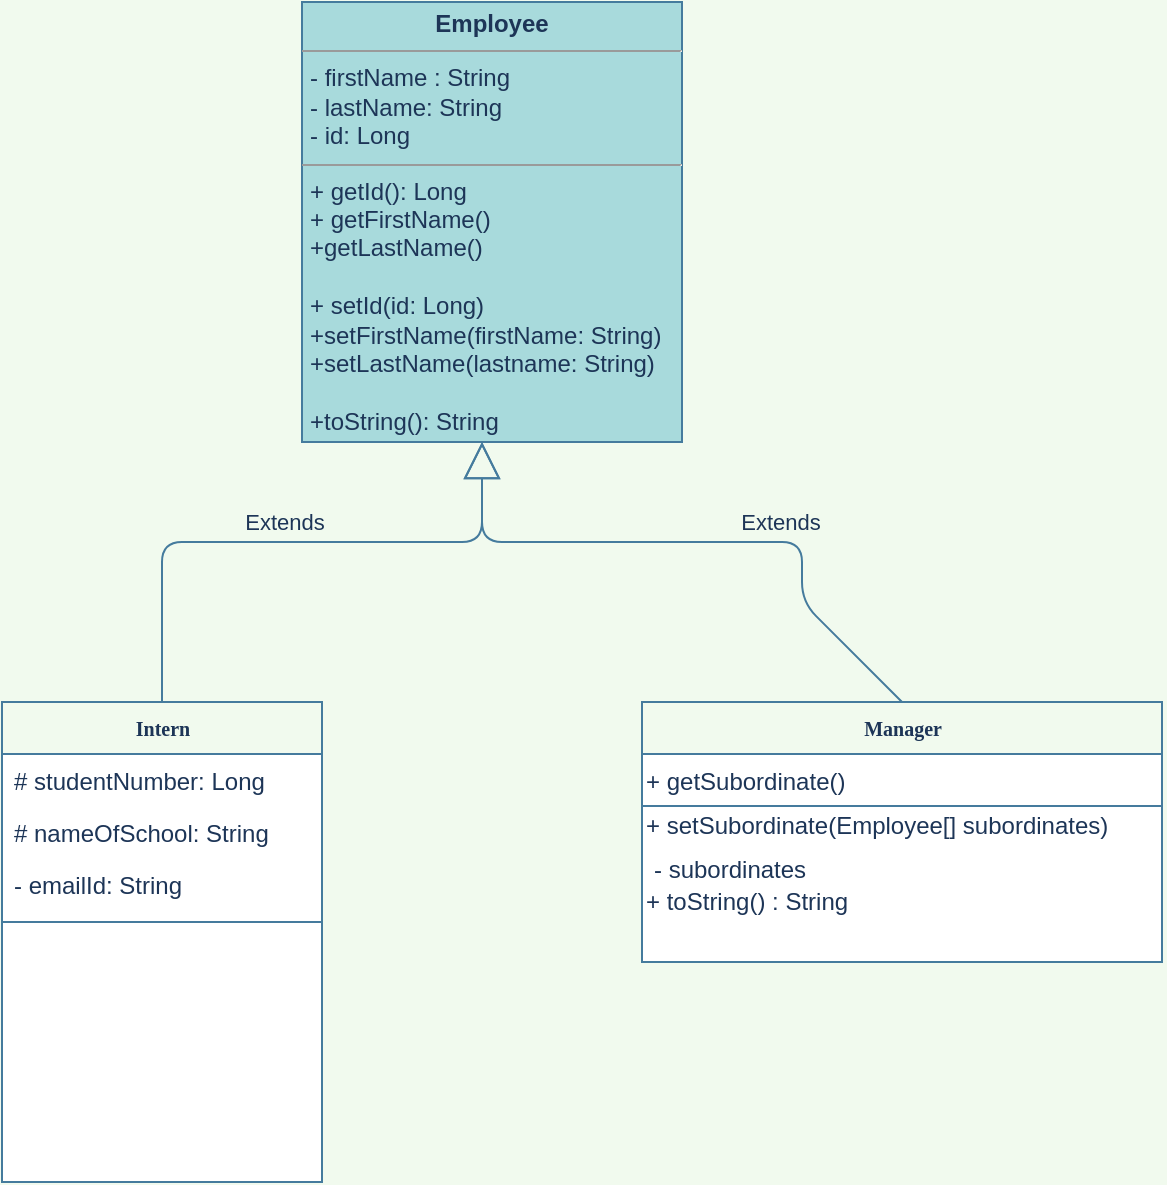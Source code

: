 <mxfile version="14.2.7" type="github">
  <diagram name="Page-1" id="c4acf3e9-155e-7222-9cf6-157b1a14988f">
    <mxGraphModel dx="585" dy="323" grid="1" gridSize="10" guides="1" tooltips="1" connect="1" arrows="1" fold="1" page="1" pageScale="1" pageWidth="850" pageHeight="1100" background="#F1FAEE" math="0" shadow="0">
      <root>
        <mxCell id="0" />
        <mxCell id="1" parent="0" />
        <mxCell id="5d2195bd80daf111-40" style="edgeStyle=orthogonalEdgeStyle;rounded=0;html=1;dashed=1;labelBackgroundColor=none;startFill=0;endArrow=open;endFill=0;endSize=10;fontFamily=Verdana;fontSize=10;strokeColor=#457B9D;fontColor=#1D3557;" parent="1" edge="1">
          <mxGeometry relative="1" as="geometry">
            <Array as="points" />
            <mxPoint x="730" y="814.0" as="sourcePoint" />
          </mxGeometry>
        </mxCell>
        <mxCell id="17acba5748e5396b-20" value="&lt;b&gt;Manager&lt;/b&gt;" style="swimlane;html=1;fontStyle=0;childLayout=stackLayout;horizontal=1;startSize=26;fillColor=none;horizontalStack=0;resizeParent=1;resizeLast=0;collapsible=1;marginBottom=0;swimlaneFillColor=#ffffff;rounded=0;shadow=0;comic=0;labelBackgroundColor=none;strokeWidth=1;fontFamily=Verdana;fontSize=10;align=center;strokeColor=#457B9D;fontColor=#1D3557;" parent="1" vertex="1">
          <mxGeometry x="480" y="600" width="260" height="130" as="geometry" />
        </mxCell>
        <mxCell id="PCjU5C26cQliKBgUAC6Y-8" value="" style="endArrow=none;html=1;strokeColor=#457B9D;fillColor=#A8DADC;fontColor=#1D3557;" edge="1" parent="17acba5748e5396b-20">
          <mxGeometry width="50" height="50" relative="1" as="geometry">
            <mxPoint y="52" as="sourcePoint" />
            <mxPoint x="260" y="52" as="targetPoint" />
          </mxGeometry>
        </mxCell>
        <mxCell id="PCjU5C26cQliKBgUAC6Y-11" value="+ getSubordinate()" style="text;html=1;strokeColor=none;fillColor=none;align=left;verticalAlign=middle;whiteSpace=wrap;rounded=0;sketch=0;fontColor=#1D3557;" vertex="1" parent="17acba5748e5396b-20">
          <mxGeometry y="26" width="260" height="28" as="geometry" />
        </mxCell>
        <mxCell id="PCjU5C26cQliKBgUAC6Y-13" value="+ setSubordinate(Employee[] subordinates)" style="text;html=1;strokeColor=none;fillColor=none;align=left;verticalAlign=middle;whiteSpace=wrap;rounded=0;sketch=0;fontColor=#1D3557;" vertex="1" parent="17acba5748e5396b-20">
          <mxGeometry y="54" width="260" height="16" as="geometry" />
        </mxCell>
        <mxCell id="17acba5748e5396b-21" value="- subordinates" style="text;html=1;strokeColor=none;fillColor=none;align=left;verticalAlign=top;spacingLeft=4;spacingRight=4;whiteSpace=wrap;overflow=hidden;rotatable=0;points=[[0,0.5],[1,0.5]];portConstraint=eastwest;fontColor=#1D3557;" parent="17acba5748e5396b-20" vertex="1">
          <mxGeometry y="70" width="260" height="20" as="geometry" />
        </mxCell>
        <mxCell id="PCjU5C26cQliKBgUAC6Y-16" value="+ toString() : String" style="text;html=1;strokeColor=none;fillColor=none;align=left;verticalAlign=middle;whiteSpace=wrap;rounded=0;sketch=0;fontColor=#1D3557;" vertex="1" parent="17acba5748e5396b-20">
          <mxGeometry y="90" width="260" height="20" as="geometry" />
        </mxCell>
        <mxCell id="17acba5748e5396b-30" value="&lt;b&gt;Intern&lt;/b&gt;" style="swimlane;html=1;fontStyle=0;childLayout=stackLayout;horizontal=1;startSize=26;fillColor=none;horizontalStack=0;resizeParent=1;resizeLast=0;collapsible=1;marginBottom=0;swimlaneFillColor=#ffffff;rounded=0;shadow=0;comic=0;labelBackgroundColor=none;strokeWidth=1;fontFamily=Verdana;fontSize=10;align=center;strokeColor=#457B9D;fontColor=#1D3557;" parent="1" vertex="1">
          <mxGeometry x="160" y="600" width="160" height="240" as="geometry" />
        </mxCell>
        <mxCell id="17acba5748e5396b-31" value="# studentNumber: Long&lt;br&gt;" style="text;html=1;strokeColor=none;fillColor=none;align=left;verticalAlign=top;spacingLeft=4;spacingRight=4;whiteSpace=wrap;overflow=hidden;rotatable=0;points=[[0,0.5],[1,0.5]];portConstraint=eastwest;fontColor=#1D3557;" parent="17acba5748e5396b-30" vertex="1">
          <mxGeometry y="26" width="160" height="26" as="geometry" />
        </mxCell>
        <mxCell id="17acba5748e5396b-32" value="# nameOfSchool: String" style="text;html=1;strokeColor=none;fillColor=none;align=left;verticalAlign=top;spacingLeft=4;spacingRight=4;whiteSpace=wrap;overflow=hidden;rotatable=0;points=[[0,0.5],[1,0.5]];portConstraint=eastwest;fontColor=#1D3557;" parent="17acba5748e5396b-30" vertex="1">
          <mxGeometry y="52" width="160" height="26" as="geometry" />
        </mxCell>
        <mxCell id="17acba5748e5396b-33" value="- emailId: String" style="text;html=1;strokeColor=none;fillColor=none;align=left;verticalAlign=top;spacingLeft=4;spacingRight=4;whiteSpace=wrap;overflow=hidden;rotatable=0;points=[[0,0.5],[1,0.5]];portConstraint=eastwest;fontColor=#1D3557;" parent="17acba5748e5396b-30" vertex="1">
          <mxGeometry y="78" width="160" height="32" as="geometry" />
        </mxCell>
        <mxCell id="PCjU5C26cQliKBgUAC6Y-6" value="" style="endArrow=none;html=1;strokeColor=#457B9D;fillColor=#A8DADC;fontColor=#1D3557;" edge="1" parent="17acba5748e5396b-30">
          <mxGeometry width="50" height="50" relative="1" as="geometry">
            <mxPoint y="110" as="sourcePoint" />
            <mxPoint x="160" y="110" as="targetPoint" />
          </mxGeometry>
        </mxCell>
        <mxCell id="5d2195bd80daf111-39" style="edgeStyle=orthogonalEdgeStyle;rounded=0;html=1;dashed=1;labelBackgroundColor=none;startFill=0;endArrow=open;endFill=0;endSize=10;fontFamily=Verdana;fontSize=10;strokeColor=#457B9D;fontColor=#1D3557;" parent="1" edge="1">
          <mxGeometry relative="1" as="geometry">
            <mxPoint x="730" y="948" as="sourcePoint" />
          </mxGeometry>
        </mxCell>
        <mxCell id="5d2195bd80daf111-41" style="edgeStyle=orthogonalEdgeStyle;rounded=0;html=1;dashed=1;labelBackgroundColor=none;startFill=0;endArrow=open;endFill=0;endSize=10;fontFamily=Verdana;fontSize=10;strokeColor=#457B9D;fontColor=#1D3557;" parent="1" edge="1">
          <mxGeometry relative="1" as="geometry">
            <Array as="points" />
            <mxPoint x="730" y="603" as="sourcePoint" />
          </mxGeometry>
        </mxCell>
        <mxCell id="5d2195bd80daf111-35" style="edgeStyle=orthogonalEdgeStyle;rounded=0;html=1;dashed=1;labelBackgroundColor=none;startFill=0;endArrow=open;endFill=0;endSize=10;fontFamily=Verdana;fontSize=10;strokeColor=#457B9D;fontColor=#1D3557;" parent="1" edge="1">
          <mxGeometry relative="1" as="geometry">
            <Array as="points">
              <mxPoint x="545" y="970" />
              <mxPoint x="545" y="970" />
            </Array>
            <mxPoint x="545" y="963" as="sourcePoint" />
          </mxGeometry>
        </mxCell>
        <mxCell id="5d2195bd80daf111-36" style="edgeStyle=orthogonalEdgeStyle;rounded=0;html=1;dashed=1;labelBackgroundColor=none;startFill=0;endArrow=open;endFill=0;endSize=10;fontFamily=Verdana;fontSize=10;strokeColor=#457B9D;fontColor=#1D3557;" parent="1" edge="1">
          <mxGeometry relative="1" as="geometry">
            <Array as="points">
              <mxPoint x="550" y="520" />
            </Array>
            <mxPoint x="490" y="520" as="targetPoint" />
          </mxGeometry>
        </mxCell>
        <mxCell id="5d2195bd80daf111-34" style="edgeStyle=orthogonalEdgeStyle;rounded=0;html=1;dashed=1;labelBackgroundColor=none;startFill=0;endArrow=open;endFill=0;endSize=10;fontFamily=Verdana;fontSize=10;strokeColor=#457B9D;fontColor=#1D3557;" parent="1" edge="1">
          <mxGeometry relative="1" as="geometry">
            <Array as="points">
              <mxPoint x="410" y="1029" />
              <mxPoint x="410" y="1029" />
            </Array>
            <mxPoint x="380" y="1029" as="sourcePoint" />
          </mxGeometry>
        </mxCell>
        <mxCell id="5d2195bd80daf111-18" value="&lt;p style=&quot;margin: 0px ; margin-top: 4px ; text-align: center&quot;&gt;&lt;b&gt;Employee&lt;/b&gt;&lt;/p&gt;&lt;hr size=&quot;1&quot;&gt;&lt;p style=&quot;margin: 0px ; margin-left: 4px&quot;&gt;- firstName : String&lt;br&gt;- lastName: String&lt;/p&gt;&lt;p style=&quot;margin: 0px ; margin-left: 4px&quot;&gt;- id: Long&lt;/p&gt;&lt;hr size=&quot;1&quot;&gt;&lt;p style=&quot;margin: 0px ; margin-left: 4px&quot;&gt;+ getId(): Long&lt;/p&gt;&lt;p style=&quot;margin: 0px ; margin-left: 4px&quot;&gt;+ getFirstName()&lt;/p&gt;&lt;p style=&quot;margin: 0px ; margin-left: 4px&quot;&gt;+getLastName()&lt;/p&gt;&lt;p style=&quot;margin: 0px ; margin-left: 4px&quot;&gt;&lt;br&gt;&lt;/p&gt;&lt;p style=&quot;margin: 0px ; margin-left: 4px&quot;&gt;+ setId(id: Long)&lt;/p&gt;&lt;p style=&quot;margin: 0px ; margin-left: 4px&quot;&gt;+setFirstName(firstName: String)&lt;/p&gt;&lt;p style=&quot;margin: 0px ; margin-left: 4px&quot;&gt;+setLastName(lastname: String)&lt;/p&gt;&lt;p style=&quot;margin: 0px ; margin-left: 4px&quot;&gt;&lt;br&gt;&lt;/p&gt;&lt;p style=&quot;margin: 0px ; margin-left: 4px&quot;&gt;+toString(): String&lt;/p&gt;&lt;p style=&quot;margin: 0px ; margin-left: 4px&quot;&gt;&lt;br&gt;&lt;/p&gt;" style="verticalAlign=top;align=left;overflow=fill;fontSize=12;fontFamily=Helvetica;html=1;rounded=0;shadow=0;comic=0;labelBackgroundColor=none;strokeWidth=1;fillColor=#A8DADC;strokeColor=#457B9D;fontColor=#1D3557;" parent="1" vertex="1">
          <mxGeometry x="310" y="250" width="190" height="220" as="geometry" />
        </mxCell>
        <mxCell id="PCjU5C26cQliKBgUAC6Y-4" value="Extends" style="endArrow=block;endSize=16;endFill=0;html=1;exitX=0.5;exitY=0;exitDx=0;exitDy=0;fillColor=#A8DADC;strokeColor=#457B9D;labelBackgroundColor=#F1FAEE;fontColor=#1D3557;" edge="1" parent="1" source="17acba5748e5396b-30">
          <mxGeometry x="-0.032" y="10" width="160" relative="1" as="geometry">
            <mxPoint x="270" y="460" as="sourcePoint" />
            <mxPoint x="400" y="470" as="targetPoint" />
            <Array as="points">
              <mxPoint x="240" y="520" />
              <mxPoint x="400" y="520" />
            </Array>
            <mxPoint as="offset" />
          </mxGeometry>
        </mxCell>
        <mxCell id="PCjU5C26cQliKBgUAC6Y-5" value="Extends" style="endArrow=block;endSize=16;endFill=0;html=1;fillColor=#A8DADC;strokeColor=#457B9D;exitX=0.5;exitY=0;exitDx=0;exitDy=0;labelBackgroundColor=#F1FAEE;fontColor=#1D3557;" edge="1" parent="1" source="17acba5748e5396b-20">
          <mxGeometry x="-0.283" y="-10" width="160" relative="1" as="geometry">
            <mxPoint x="560" y="600" as="sourcePoint" />
            <mxPoint x="400" y="470" as="targetPoint" />
            <Array as="points">
              <mxPoint x="560" y="550" />
              <mxPoint x="560" y="520" />
              <mxPoint x="400" y="520" />
            </Array>
            <mxPoint as="offset" />
          </mxGeometry>
        </mxCell>
      </root>
    </mxGraphModel>
  </diagram>
</mxfile>
